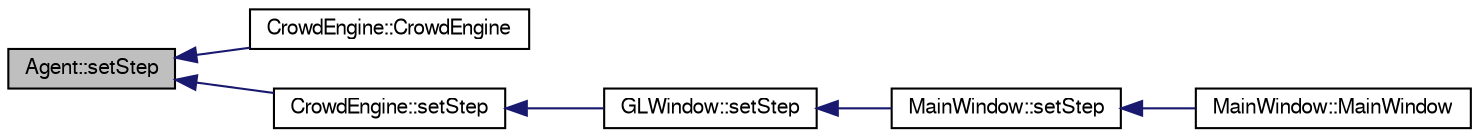 digraph "Agent::setStep"
{
  edge [fontname="FreeSans",fontsize="10",labelfontname="FreeSans",labelfontsize="10"];
  node [fontname="FreeSans",fontsize="10",shape=record];
  rankdir="LR";
  Node1 [label="Agent::setStep",height=0.2,width=0.4,color="black", fillcolor="grey75", style="filled" fontcolor="black"];
  Node1 -> Node2 [dir="back",color="midnightblue",fontsize="10",style="solid",fontname="FreeSans"];
  Node2 [label="CrowdEngine::CrowdEngine",height=0.2,width=0.4,color="black", fillcolor="white", style="filled",URL="$class_crowd_engine.html#ad1cc01b065244382373fe3d77db00608"];
  Node1 -> Node3 [dir="back",color="midnightblue",fontsize="10",style="solid",fontname="FreeSans"];
  Node3 [label="CrowdEngine::setStep",height=0.2,width=0.4,color="black", fillcolor="white", style="filled",URL="$class_crowd_engine.html#a28ab0a545b2a836138690bf1ac5e1b5b"];
  Node3 -> Node4 [dir="back",color="midnightblue",fontsize="10",style="solid",fontname="FreeSans"];
  Node4 [label="GLWindow::setStep",height=0.2,width=0.4,color="black", fillcolor="white", style="filled",URL="$class_g_l_window.html#af887a61421c8a303df83e4c35b551805",tooltip="Set the step for the simulation. "];
  Node4 -> Node5 [dir="back",color="midnightblue",fontsize="10",style="solid",fontname="FreeSans"];
  Node5 [label="MainWindow::setStep",height=0.2,width=0.4,color="black", fillcolor="white", style="filled",URL="$class_main_window.html#aa9c5a1718368ae03f26ef49c6f1b5af1"];
  Node5 -> Node6 [dir="back",color="midnightblue",fontsize="10",style="solid",fontname="FreeSans"];
  Node6 [label="MainWindow::MainWindow",height=0.2,width=0.4,color="black", fillcolor="white", style="filled",URL="$class_main_window.html#a8b244be8b7b7db1b08de2a2acb9409db"];
}
